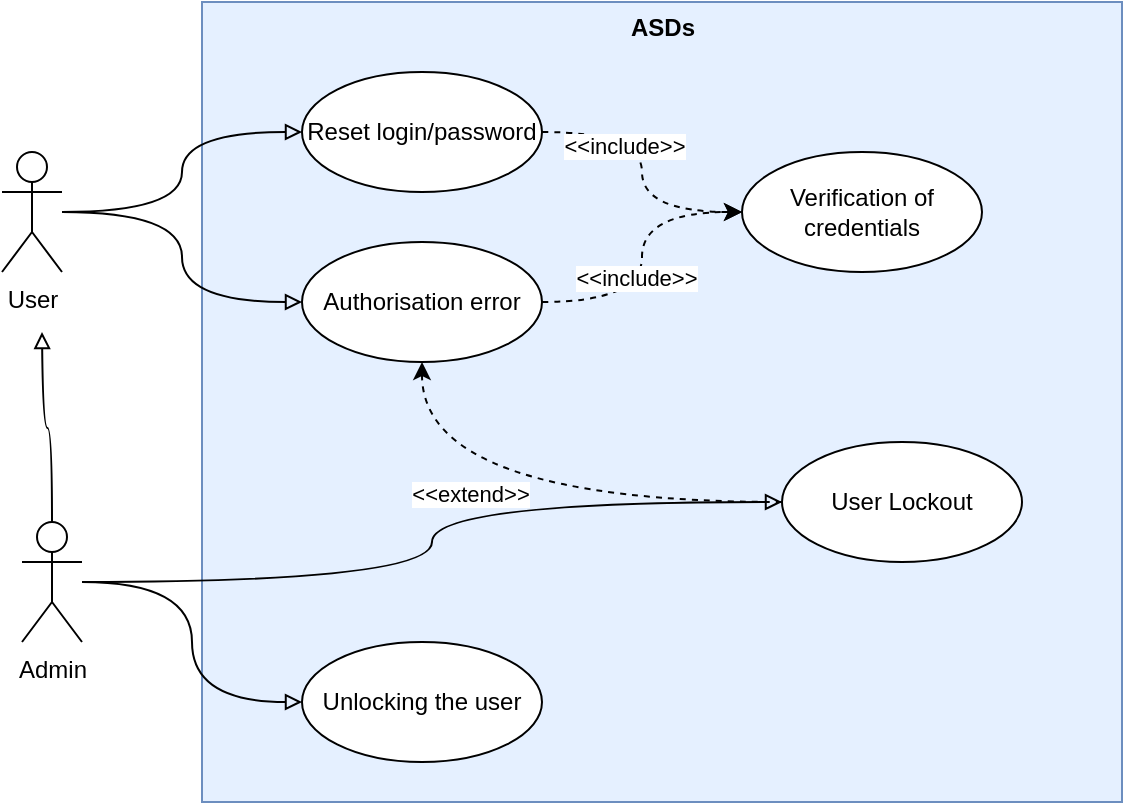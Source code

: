 <mxfile version="24.8.2" pages="3">
  <diagram name="Страница — 1" id="p50MMosPqnn7whgFtkuO">
    <mxGraphModel dx="2397" dy="1392" grid="1" gridSize="10" guides="1" tooltips="1" connect="1" arrows="1" fold="1" page="1" pageScale="1" pageWidth="827" pageHeight="1169" math="0" shadow="0">
      <root>
        <mxCell id="0" />
        <mxCell id="1" parent="0" />
        <mxCell id="U8kr31JjeDutOu_ES1rp-2" value="" style="rounded=0;whiteSpace=wrap;html=1;fillColor=#e5f0ff;strokeColor=#6c8ebf;" parent="1" vertex="1">
          <mxGeometry x="260" y="420" width="460" height="400" as="geometry" />
        </mxCell>
        <mxCell id="U8kr31JjeDutOu_ES1rp-16" style="edgeStyle=orthogonalEdgeStyle;rounded=0;orthogonalLoop=1;jettySize=auto;html=1;curved=1;endArrow=block;endFill=0;" parent="1" source="U8kr31JjeDutOu_ES1rp-3" edge="1">
          <mxGeometry relative="1" as="geometry">
            <mxPoint x="180" y="585" as="targetPoint" />
          </mxGeometry>
        </mxCell>
        <mxCell id="U8kr31JjeDutOu_ES1rp-23" style="edgeStyle=orthogonalEdgeStyle;rounded=0;orthogonalLoop=1;jettySize=auto;html=1;curved=1;endArrow=block;endFill=0;" parent="1" source="U8kr31JjeDutOu_ES1rp-3" target="U8kr31JjeDutOu_ES1rp-10" edge="1">
          <mxGeometry relative="1" as="geometry" />
        </mxCell>
        <mxCell id="U8kr31JjeDutOu_ES1rp-24" style="edgeStyle=orthogonalEdgeStyle;rounded=0;orthogonalLoop=1;jettySize=auto;html=1;curved=1;endArrow=block;endFill=0;" parent="1" source="U8kr31JjeDutOu_ES1rp-3" target="U8kr31JjeDutOu_ES1rp-11" edge="1">
          <mxGeometry relative="1" as="geometry" />
        </mxCell>
        <mxCell id="U8kr31JjeDutOu_ES1rp-3" value="Admin" style="shape=umlActor;verticalLabelPosition=bottom;verticalAlign=top;html=1;outlineConnect=0;" parent="1" vertex="1">
          <mxGeometry x="170" y="680" width="30" height="60" as="geometry" />
        </mxCell>
        <mxCell id="U8kr31JjeDutOu_ES1rp-18" style="edgeStyle=orthogonalEdgeStyle;rounded=0;orthogonalLoop=1;jettySize=auto;html=1;curved=1;endArrow=block;endFill=0;" parent="1" source="U8kr31JjeDutOu_ES1rp-4" target="U8kr31JjeDutOu_ES1rp-8" edge="1">
          <mxGeometry relative="1" as="geometry" />
        </mxCell>
        <mxCell id="U8kr31JjeDutOu_ES1rp-19" style="edgeStyle=orthogonalEdgeStyle;rounded=0;orthogonalLoop=1;jettySize=auto;html=1;curved=1;endArrow=block;endFill=0;" parent="1" source="U8kr31JjeDutOu_ES1rp-4" target="U8kr31JjeDutOu_ES1rp-12" edge="1">
          <mxGeometry relative="1" as="geometry" />
        </mxCell>
        <mxCell id="U8kr31JjeDutOu_ES1rp-4" value="User" style="shape=umlActor;verticalLabelPosition=bottom;verticalAlign=top;html=1;outlineConnect=0;" parent="1" vertex="1">
          <mxGeometry x="160" y="495" width="30" height="60" as="geometry" />
        </mxCell>
        <mxCell id="U8kr31JjeDutOu_ES1rp-7" value="Verification of credentials" style="ellipse;whiteSpace=wrap;html=1;" parent="1" vertex="1">
          <mxGeometry x="530" y="495" width="120" height="60" as="geometry" />
        </mxCell>
        <mxCell id="U8kr31JjeDutOu_ES1rp-47" style="edgeStyle=orthogonalEdgeStyle;rounded=0;orthogonalLoop=1;jettySize=auto;html=1;curved=1;dashed=1;" parent="1" source="U8kr31JjeDutOu_ES1rp-8" target="U8kr31JjeDutOu_ES1rp-7" edge="1">
          <mxGeometry relative="1" as="geometry" />
        </mxCell>
        <mxCell id="U8kr31JjeDutOu_ES1rp-49" value="&amp;lt;&amp;lt;include&amp;gt;&amp;gt;" style="edgeLabel;html=1;align=center;verticalAlign=middle;resizable=0;points=[];" parent="U8kr31JjeDutOu_ES1rp-47" vertex="1" connectable="0">
          <mxGeometry x="-0.425" y="-7" relative="1" as="geometry">
            <mxPoint as="offset" />
          </mxGeometry>
        </mxCell>
        <mxCell id="U8kr31JjeDutOu_ES1rp-8" value="Reset login/password" style="ellipse;whiteSpace=wrap;html=1;" parent="1" vertex="1">
          <mxGeometry x="310" y="455" width="120" height="60" as="geometry" />
        </mxCell>
        <mxCell id="U8kr31JjeDutOu_ES1rp-10" value="Unlocking the user" style="ellipse;whiteSpace=wrap;html=1;" parent="1" vertex="1">
          <mxGeometry x="310" y="740" width="120" height="60" as="geometry" />
        </mxCell>
        <mxCell id="U8kr31JjeDutOu_ES1rp-22" style="edgeStyle=orthogonalEdgeStyle;rounded=0;orthogonalLoop=1;jettySize=auto;html=1;dashed=1;curved=1;" parent="1" source="U8kr31JjeDutOu_ES1rp-11" target="U8kr31JjeDutOu_ES1rp-12" edge="1">
          <mxGeometry relative="1" as="geometry" />
        </mxCell>
        <mxCell id="U8kr31JjeDutOu_ES1rp-25" value="&amp;lt;&amp;lt;extend&amp;gt;&amp;gt;" style="edgeLabel;html=1;align=center;verticalAlign=middle;resizable=0;points=[];" parent="U8kr31JjeDutOu_ES1rp-22" vertex="1" connectable="0">
          <mxGeometry x="0.473" y="-24" relative="1" as="geometry">
            <mxPoint as="offset" />
          </mxGeometry>
        </mxCell>
        <mxCell id="U8kr31JjeDutOu_ES1rp-11" value="User Lockout" style="ellipse;whiteSpace=wrap;html=1;" parent="1" vertex="1">
          <mxGeometry x="550" y="640" width="120" height="60" as="geometry" />
        </mxCell>
        <mxCell id="U8kr31JjeDutOu_ES1rp-48" style="edgeStyle=orthogonalEdgeStyle;rounded=0;orthogonalLoop=1;jettySize=auto;html=1;curved=1;dashed=1;" parent="1" source="U8kr31JjeDutOu_ES1rp-12" target="U8kr31JjeDutOu_ES1rp-7" edge="1">
          <mxGeometry relative="1" as="geometry" />
        </mxCell>
        <mxCell id="U8kr31JjeDutOu_ES1rp-50" value="&amp;lt;&amp;lt;include&amp;gt;&amp;gt;" style="edgeLabel;html=1;align=center;verticalAlign=middle;resizable=0;points=[];" parent="U8kr31JjeDutOu_ES1rp-48" vertex="1" connectable="0">
          <mxGeometry x="-0.139" y="3" relative="1" as="geometry">
            <mxPoint as="offset" />
          </mxGeometry>
        </mxCell>
        <mxCell id="U8kr31JjeDutOu_ES1rp-12" value="Authorisation error" style="ellipse;whiteSpace=wrap;html=1;" parent="1" vertex="1">
          <mxGeometry x="310" y="540" width="120" height="60" as="geometry" />
        </mxCell>
        <mxCell id="U8kr31JjeDutOu_ES1rp-27" value="&lt;b&gt;ASDs&lt;/b&gt;" style="text;html=1;align=center;verticalAlign=middle;resizable=0;points=[];autosize=1;strokeColor=none;fillColor=none;" parent="1" vertex="1">
          <mxGeometry x="465" y="420" width="50" height="26" as="geometry" />
        </mxCell>
      </root>
    </mxGraphModel>
  </diagram>
  <diagram id="GEv-Fl3iQHqSCWa9Y-rI" name="Страница — 2">
    <mxGraphModel dx="1798" dy="1044" grid="1" gridSize="10" guides="1" tooltips="1" connect="1" arrows="1" fold="1" page="1" pageScale="1" pageWidth="827" pageHeight="1169" math="0" shadow="0">
      <root>
        <mxCell id="0" />
        <mxCell id="1" parent="0" />
        <mxCell id="wmd9OnhbFKFpm1UmXDr_-1" value="" style="rounded=0;whiteSpace=wrap;html=1;fillColor=#e5f0ff;strokeColor=#6c8ebf;" vertex="1" parent="1">
          <mxGeometry x="234" y="490" width="460" height="210" as="geometry" />
        </mxCell>
        <mxCell id="wmd9OnhbFKFpm1UmXDr_-2" style="edgeStyle=orthogonalEdgeStyle;rounded=0;orthogonalLoop=1;jettySize=auto;html=1;curved=1;endArrow=block;endFill=0;" edge="1" parent="1" source="wmd9OnhbFKFpm1UmXDr_-3" target="wmd9OnhbFKFpm1UmXDr_-6">
          <mxGeometry relative="1" as="geometry" />
        </mxCell>
        <mxCell id="wmd9OnhbFKFpm1UmXDr_-3" value="User" style="shape=umlActor;verticalLabelPosition=bottom;verticalAlign=top;html=1;outlineConnect=0;" vertex="1" parent="1">
          <mxGeometry x="134" y="565" width="30" height="60" as="geometry" />
        </mxCell>
        <mxCell id="wmd9OnhbFKFpm1UmXDr_-4" style="edgeStyle=orthogonalEdgeStyle;rounded=0;orthogonalLoop=1;jettySize=auto;html=1;entryX=0;entryY=0.5;entryDx=0;entryDy=0;dashed=1;curved=1;" edge="1" parent="1" source="wmd9OnhbFKFpm1UmXDr_-6" target="wmd9OnhbFKFpm1UmXDr_-11">
          <mxGeometry relative="1" as="geometry">
            <Array as="points">
              <mxPoint x="334" y="650" />
            </Array>
          </mxGeometry>
        </mxCell>
        <mxCell id="wmd9OnhbFKFpm1UmXDr_-5" value="&amp;lt;&amp;lt;extend&amp;gt;&amp;gt;" style="edgeLabel;html=1;align=center;verticalAlign=middle;resizable=0;points=[];" vertex="1" connectable="0" parent="wmd9OnhbFKFpm1UmXDr_-4">
          <mxGeometry x="-0.013" y="-2" relative="1" as="geometry">
            <mxPoint as="offset" />
          </mxGeometry>
        </mxCell>
        <mxCell id="wmd9OnhbFKFpm1UmXDr_-6" value="Create backup" style="ellipse;whiteSpace=wrap;html=1;" vertex="1" parent="1">
          <mxGeometry x="274" y="525" width="120" height="60" as="geometry" />
        </mxCell>
        <mxCell id="wmd9OnhbFKFpm1UmXDr_-7" value="&lt;b&gt;ASDs&lt;/b&gt;" style="text;html=1;align=center;verticalAlign=middle;resizable=0;points=[];autosize=1;strokeColor=none;fillColor=none;" vertex="1" parent="1">
          <mxGeometry x="439" y="490" width="50" height="26" as="geometry" />
        </mxCell>
        <mxCell id="wmd9OnhbFKFpm1UmXDr_-8" style="edgeStyle=orthogonalEdgeStyle;rounded=0;orthogonalLoop=1;jettySize=auto;html=1;curved=1;dashed=1;" edge="1" parent="1" source="wmd9OnhbFKFpm1UmXDr_-10" target="wmd9OnhbFKFpm1UmXDr_-6">
          <mxGeometry relative="1" as="geometry" />
        </mxCell>
        <mxCell id="wmd9OnhbFKFpm1UmXDr_-9" value="&amp;lt;&amp;lt;include&amp;gt;&amp;gt;" style="edgeLabel;html=1;align=center;verticalAlign=middle;resizable=0;points=[];" vertex="1" connectable="0" parent="wmd9OnhbFKFpm1UmXDr_-8">
          <mxGeometry x="-0.038" relative="1" as="geometry">
            <mxPoint as="offset" />
          </mxGeometry>
        </mxCell>
        <mxCell id="wmd9OnhbFKFpm1UmXDr_-10" value="Error handler" style="ellipse;whiteSpace=wrap;html=1;" vertex="1" parent="1">
          <mxGeometry x="524" y="525" width="120" height="60" as="geometry" />
        </mxCell>
        <mxCell id="wmd9OnhbFKFpm1UmXDr_-11" value="Rollback backup" style="ellipse;whiteSpace=wrap;html=1;" vertex="1" parent="1">
          <mxGeometry x="464" y="620" width="120" height="60" as="geometry" />
        </mxCell>
      </root>
    </mxGraphModel>
  </diagram>
  <diagram id="gf2QjZDrKObe0dLvuFiG" name="Страница — 3">
    <mxGraphModel dx="1798" dy="-125" grid="1" gridSize="10" guides="1" tooltips="1" connect="1" arrows="1" fold="1" page="1" pageScale="1" pageWidth="827" pageHeight="1169" math="0" shadow="0">
      <root>
        <mxCell id="0" />
        <mxCell id="1" parent="0" />
        <mxCell id="OxGlFsLyXI40AdONwTPO-1" value="" style="rounded=0;whiteSpace=wrap;html=1;fillColor=#e5f0ff;strokeColor=#6c8ebf;" vertex="1" parent="1">
          <mxGeometry x="234" y="1530" width="460" height="210" as="geometry" />
        </mxCell>
        <mxCell id="OxGlFsLyXI40AdONwTPO-2" style="edgeStyle=orthogonalEdgeStyle;rounded=0;orthogonalLoop=1;jettySize=auto;html=1;curved=1;endArrow=block;endFill=0;" edge="1" parent="1" source="OxGlFsLyXI40AdONwTPO-3" target="OxGlFsLyXI40AdONwTPO-6">
          <mxGeometry relative="1" as="geometry" />
        </mxCell>
        <mxCell id="OxGlFsLyXI40AdONwTPO-3" value="User" style="shape=umlActor;verticalLabelPosition=bottom;verticalAlign=top;html=1;outlineConnect=0;" vertex="1" parent="1">
          <mxGeometry x="134" y="1605" width="30" height="60" as="geometry" />
        </mxCell>
        <mxCell id="OxGlFsLyXI40AdONwTPO-4" style="edgeStyle=orthogonalEdgeStyle;rounded=0;orthogonalLoop=1;jettySize=auto;html=1;entryX=0;entryY=0.5;entryDx=0;entryDy=0;dashed=1;curved=1;" edge="1" parent="1" source="OxGlFsLyXI40AdONwTPO-6" target="OxGlFsLyXI40AdONwTPO-11">
          <mxGeometry relative="1" as="geometry">
            <Array as="points">
              <mxPoint x="334" y="1690" />
            </Array>
          </mxGeometry>
        </mxCell>
        <mxCell id="OxGlFsLyXI40AdONwTPO-5" value="&amp;lt;&amp;lt;extend&amp;gt;&amp;gt;" style="edgeLabel;html=1;align=center;verticalAlign=middle;resizable=0;points=[];" vertex="1" connectable="0" parent="OxGlFsLyXI40AdONwTPO-4">
          <mxGeometry x="-0.013" y="-2" relative="1" as="geometry">
            <mxPoint as="offset" />
          </mxGeometry>
        </mxCell>
        <mxCell id="OxGlFsLyXI40AdONwTPO-6" value="Installing the application version" style="ellipse;whiteSpace=wrap;html=1;" vertex="1" parent="1">
          <mxGeometry x="274" y="1565" width="120" height="60" as="geometry" />
        </mxCell>
        <mxCell id="OxGlFsLyXI40AdONwTPO-7" value="&lt;b&gt;ASDs&lt;/b&gt;" style="text;html=1;align=center;verticalAlign=middle;resizable=0;points=[];autosize=1;strokeColor=none;fillColor=none;" vertex="1" parent="1">
          <mxGeometry x="439" y="1530" width="50" height="26" as="geometry" />
        </mxCell>
        <mxCell id="OxGlFsLyXI40AdONwTPO-8" style="edgeStyle=orthogonalEdgeStyle;rounded=0;orthogonalLoop=1;jettySize=auto;html=1;curved=1;dashed=1;" edge="1" parent="1" source="OxGlFsLyXI40AdONwTPO-10" target="OxGlFsLyXI40AdONwTPO-6">
          <mxGeometry relative="1" as="geometry" />
        </mxCell>
        <mxCell id="OxGlFsLyXI40AdONwTPO-9" value="&amp;lt;&amp;lt;include&amp;gt;&amp;gt;" style="edgeLabel;html=1;align=center;verticalAlign=middle;resizable=0;points=[];" vertex="1" connectable="0" parent="OxGlFsLyXI40AdONwTPO-8">
          <mxGeometry x="-0.038" relative="1" as="geometry">
            <mxPoint as="offset" />
          </mxGeometry>
        </mxCell>
        <mxCell id="OxGlFsLyXI40AdONwTPO-10" value="Error handler" style="ellipse;whiteSpace=wrap;html=1;" vertex="1" parent="1">
          <mxGeometry x="524" y="1565" width="120" height="60" as="geometry" />
        </mxCell>
        <mxCell id="OxGlFsLyXI40AdONwTPO-11" value="Rollback version" style="ellipse;whiteSpace=wrap;html=1;" vertex="1" parent="1">
          <mxGeometry x="464" y="1660" width="120" height="60" as="geometry" />
        </mxCell>
      </root>
    </mxGraphModel>
  </diagram>
</mxfile>
